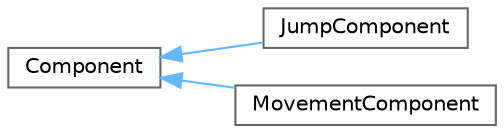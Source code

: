 digraph "Graphical Class Hierarchy"
{
 // LATEX_PDF_SIZE
  bgcolor="transparent";
  edge [fontname=Helvetica,fontsize=10,labelfontname=Helvetica,labelfontsize=10];
  node [fontname=Helvetica,fontsize=10,shape=box,height=0.2,width=0.4];
  rankdir="LR";
  Node0 [id="Node000000",label="Component",height=0.2,width=0.4,color="grey40", fillcolor="white", style="filled",URL="$class_component.html",tooltip=" "];
  Node0 -> Node1 [id="edge1_Node000000_Node000001",dir="back",color="steelblue1",style="solid",tooltip=" "];
  Node1 [id="Node000001",label="JumpComponent",height=0.2,width=0.4,color="grey40", fillcolor="white", style="filled",URL="$class_jump_component.html",tooltip=" "];
  Node0 -> Node2 [id="edge2_Node000000_Node000002",dir="back",color="steelblue1",style="solid",tooltip=" "];
  Node2 [id="Node000002",label="MovementComponent",height=0.2,width=0.4,color="grey40", fillcolor="white", style="filled",URL="$class_movement_component.html",tooltip=" "];
}
